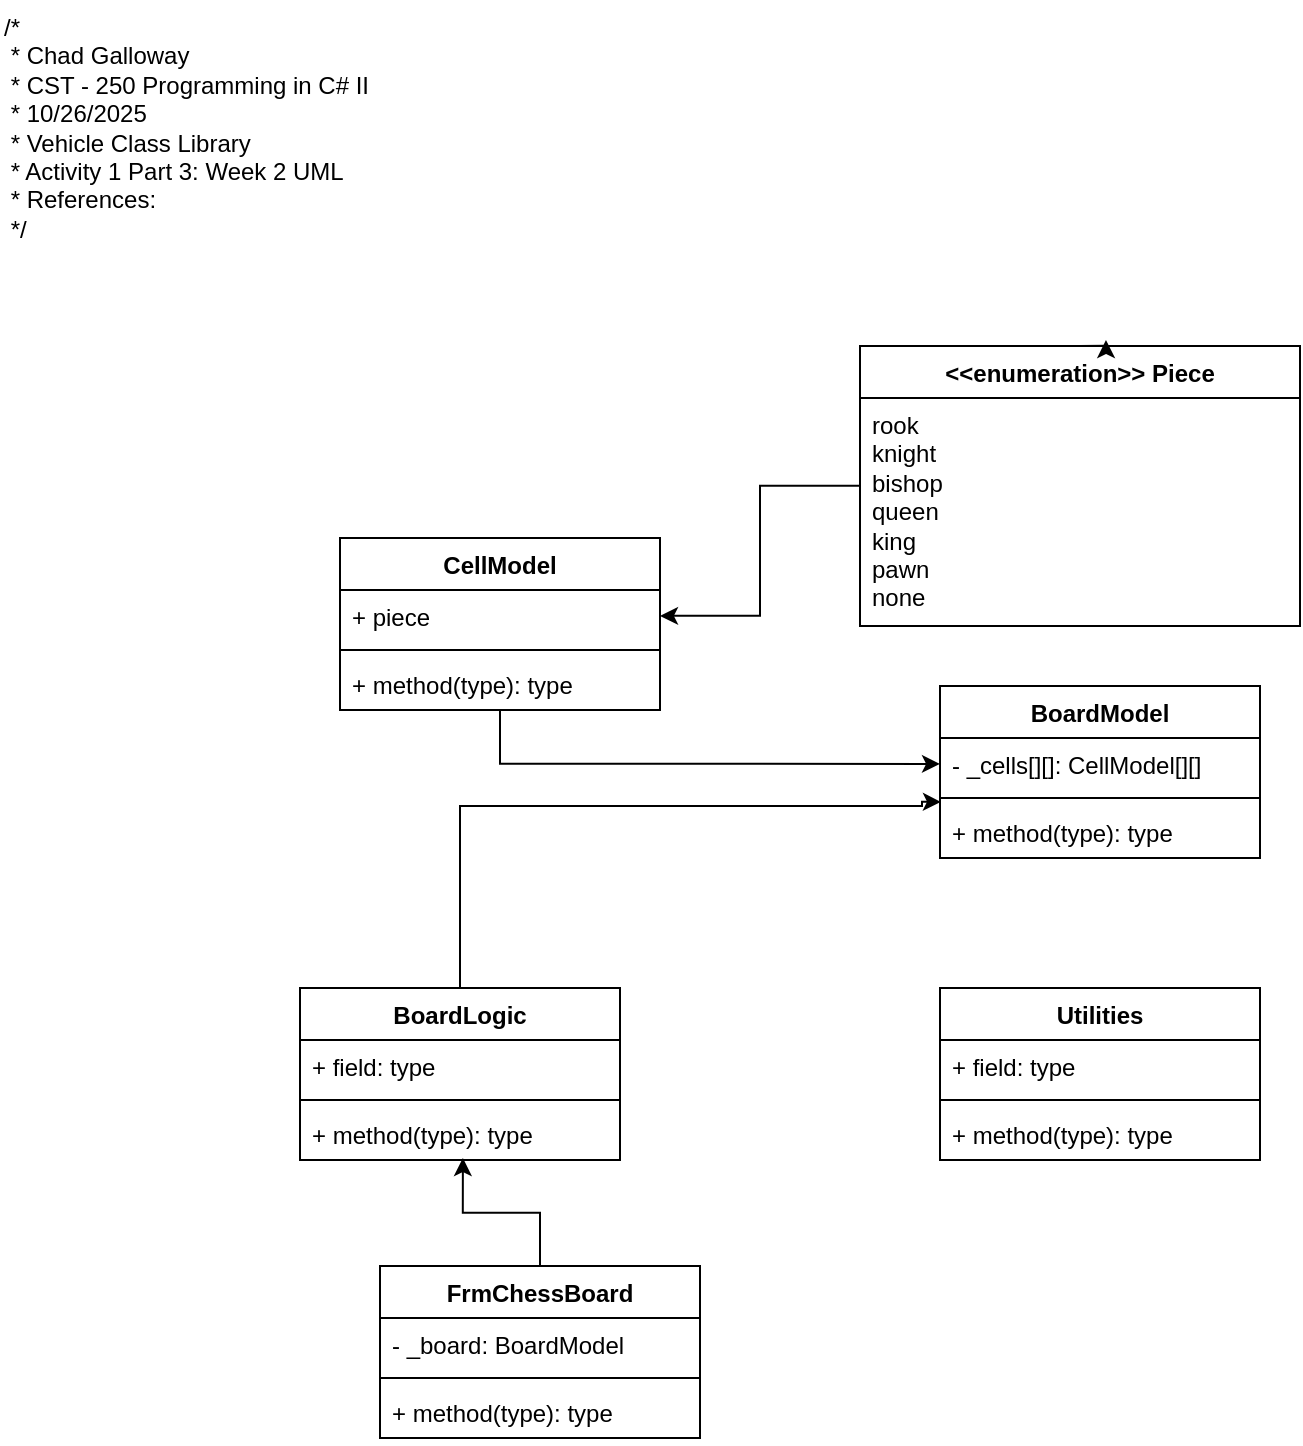 <mxfile version="28.2.8">
  <diagram name="Page-1" id="tsHHCG1otfEHiUiGUumg">
    <mxGraphModel dx="1426" dy="743" grid="1" gridSize="10" guides="1" tooltips="1" connect="1" arrows="1" fold="1" page="1" pageScale="1" pageWidth="850" pageHeight="1100" math="0" shadow="0">
      <root>
        <mxCell id="0" />
        <mxCell id="1" parent="0" />
        <mxCell id="fw58HAAdcJAM5Pez11N_-26" style="edgeStyle=orthogonalEdgeStyle;rounded=0;orthogonalLoop=1;jettySize=auto;html=1;entryX=0;entryY=0.5;entryDx=0;entryDy=0;" edge="1" parent="1" source="fw58HAAdcJAM5Pez11N_-1" target="fw58HAAdcJAM5Pez11N_-6">
          <mxGeometry relative="1" as="geometry" />
        </mxCell>
        <mxCell id="fw58HAAdcJAM5Pez11N_-1" value="CellModel" style="swimlane;fontStyle=1;align=center;verticalAlign=top;childLayout=stackLayout;horizontal=1;startSize=26;horizontalStack=0;resizeParent=1;resizeParentMax=0;resizeLast=0;collapsible=1;marginBottom=0;whiteSpace=wrap;html=1;" vertex="1" parent="1">
          <mxGeometry x="220" y="348.94" width="160" height="86" as="geometry" />
        </mxCell>
        <mxCell id="fw58HAAdcJAM5Pez11N_-2" value="+ piece" style="text;strokeColor=none;fillColor=none;align=left;verticalAlign=top;spacingLeft=4;spacingRight=4;overflow=hidden;rotatable=0;points=[[0,0.5],[1,0.5]];portConstraint=eastwest;whiteSpace=wrap;html=1;" vertex="1" parent="fw58HAAdcJAM5Pez11N_-1">
          <mxGeometry y="26" width="160" height="26" as="geometry" />
        </mxCell>
        <mxCell id="fw58HAAdcJAM5Pez11N_-3" value="" style="line;strokeWidth=1;fillColor=none;align=left;verticalAlign=middle;spacingTop=-1;spacingLeft=3;spacingRight=3;rotatable=0;labelPosition=right;points=[];portConstraint=eastwest;strokeColor=inherit;" vertex="1" parent="fw58HAAdcJAM5Pez11N_-1">
          <mxGeometry y="52" width="160" height="8" as="geometry" />
        </mxCell>
        <mxCell id="fw58HAAdcJAM5Pez11N_-4" value="+ method(type): type" style="text;strokeColor=none;fillColor=none;align=left;verticalAlign=top;spacingLeft=4;spacingRight=4;overflow=hidden;rotatable=0;points=[[0,0.5],[1,0.5]];portConstraint=eastwest;whiteSpace=wrap;html=1;" vertex="1" parent="fw58HAAdcJAM5Pez11N_-1">
          <mxGeometry y="60" width="160" height="26" as="geometry" />
        </mxCell>
        <mxCell id="fw58HAAdcJAM5Pez11N_-5" value="BoardModel" style="swimlane;fontStyle=1;align=center;verticalAlign=top;childLayout=stackLayout;horizontal=1;startSize=26;horizontalStack=0;resizeParent=1;resizeParentMax=0;resizeLast=0;collapsible=1;marginBottom=0;whiteSpace=wrap;html=1;" vertex="1" parent="1">
          <mxGeometry x="520" y="422.94" width="160" height="86" as="geometry" />
        </mxCell>
        <mxCell id="fw58HAAdcJAM5Pez11N_-6" value="- _cells[][]: CellModel[][]" style="text;strokeColor=none;fillColor=none;align=left;verticalAlign=top;spacingLeft=4;spacingRight=4;overflow=hidden;rotatable=0;points=[[0,0.5],[1,0.5]];portConstraint=eastwest;whiteSpace=wrap;html=1;" vertex="1" parent="fw58HAAdcJAM5Pez11N_-5">
          <mxGeometry y="26" width="160" height="26" as="geometry" />
        </mxCell>
        <mxCell id="fw58HAAdcJAM5Pez11N_-7" value="" style="line;strokeWidth=1;fillColor=none;align=left;verticalAlign=middle;spacingTop=-1;spacingLeft=3;spacingRight=3;rotatable=0;labelPosition=right;points=[];portConstraint=eastwest;strokeColor=inherit;" vertex="1" parent="fw58HAAdcJAM5Pez11N_-5">
          <mxGeometry y="52" width="160" height="8" as="geometry" />
        </mxCell>
        <mxCell id="fw58HAAdcJAM5Pez11N_-8" value="+ method(type): type" style="text;strokeColor=none;fillColor=none;align=left;verticalAlign=top;spacingLeft=4;spacingRight=4;overflow=hidden;rotatable=0;points=[[0,0.5],[1,0.5]];portConstraint=eastwest;whiteSpace=wrap;html=1;" vertex="1" parent="fw58HAAdcJAM5Pez11N_-5">
          <mxGeometry y="60" width="160" height="26" as="geometry" />
        </mxCell>
        <mxCell id="fw58HAAdcJAM5Pez11N_-9" value="BoardLogic" style="swimlane;fontStyle=1;align=center;verticalAlign=top;childLayout=stackLayout;horizontal=1;startSize=26;horizontalStack=0;resizeParent=1;resizeParentMax=0;resizeLast=0;collapsible=1;marginBottom=0;whiteSpace=wrap;html=1;" vertex="1" parent="1">
          <mxGeometry x="200" y="573.94" width="160" height="86" as="geometry" />
        </mxCell>
        <mxCell id="fw58HAAdcJAM5Pez11N_-10" value="+ field: type" style="text;strokeColor=none;fillColor=none;align=left;verticalAlign=top;spacingLeft=4;spacingRight=4;overflow=hidden;rotatable=0;points=[[0,0.5],[1,0.5]];portConstraint=eastwest;whiteSpace=wrap;html=1;" vertex="1" parent="fw58HAAdcJAM5Pez11N_-9">
          <mxGeometry y="26" width="160" height="26" as="geometry" />
        </mxCell>
        <mxCell id="fw58HAAdcJAM5Pez11N_-11" value="" style="line;strokeWidth=1;fillColor=none;align=left;verticalAlign=middle;spacingTop=-1;spacingLeft=3;spacingRight=3;rotatable=0;labelPosition=right;points=[];portConstraint=eastwest;strokeColor=inherit;" vertex="1" parent="fw58HAAdcJAM5Pez11N_-9">
          <mxGeometry y="52" width="160" height="8" as="geometry" />
        </mxCell>
        <mxCell id="fw58HAAdcJAM5Pez11N_-12" value="+ method(type): type" style="text;strokeColor=none;fillColor=none;align=left;verticalAlign=top;spacingLeft=4;spacingRight=4;overflow=hidden;rotatable=0;points=[[0,0.5],[1,0.5]];portConstraint=eastwest;whiteSpace=wrap;html=1;" vertex="1" parent="fw58HAAdcJAM5Pez11N_-9">
          <mxGeometry y="60" width="160" height="26" as="geometry" />
        </mxCell>
        <mxCell id="fw58HAAdcJAM5Pez11N_-13" value="Utilities" style="swimlane;fontStyle=1;align=center;verticalAlign=top;childLayout=stackLayout;horizontal=1;startSize=26;horizontalStack=0;resizeParent=1;resizeParentMax=0;resizeLast=0;collapsible=1;marginBottom=0;whiteSpace=wrap;html=1;" vertex="1" parent="1">
          <mxGeometry x="520" y="573.94" width="160" height="86" as="geometry" />
        </mxCell>
        <mxCell id="fw58HAAdcJAM5Pez11N_-14" value="+ field: type" style="text;strokeColor=none;fillColor=none;align=left;verticalAlign=top;spacingLeft=4;spacingRight=4;overflow=hidden;rotatable=0;points=[[0,0.5],[1,0.5]];portConstraint=eastwest;whiteSpace=wrap;html=1;" vertex="1" parent="fw58HAAdcJAM5Pez11N_-13">
          <mxGeometry y="26" width="160" height="26" as="geometry" />
        </mxCell>
        <mxCell id="fw58HAAdcJAM5Pez11N_-15" value="" style="line;strokeWidth=1;fillColor=none;align=left;verticalAlign=middle;spacingTop=-1;spacingLeft=3;spacingRight=3;rotatable=0;labelPosition=right;points=[];portConstraint=eastwest;strokeColor=inherit;" vertex="1" parent="fw58HAAdcJAM5Pez11N_-13">
          <mxGeometry y="52" width="160" height="8" as="geometry" />
        </mxCell>
        <mxCell id="fw58HAAdcJAM5Pez11N_-16" value="+ method(type): type" style="text;strokeColor=none;fillColor=none;align=left;verticalAlign=top;spacingLeft=4;spacingRight=4;overflow=hidden;rotatable=0;points=[[0,0.5],[1,0.5]];portConstraint=eastwest;whiteSpace=wrap;html=1;" vertex="1" parent="fw58HAAdcJAM5Pez11N_-13">
          <mxGeometry y="60" width="160" height="26" as="geometry" />
        </mxCell>
        <mxCell id="fw58HAAdcJAM5Pez11N_-17" value="FrmChessBoard" style="swimlane;fontStyle=1;align=center;verticalAlign=top;childLayout=stackLayout;horizontal=1;startSize=26;horizontalStack=0;resizeParent=1;resizeParentMax=0;resizeLast=0;collapsible=1;marginBottom=0;whiteSpace=wrap;html=1;" vertex="1" parent="1">
          <mxGeometry x="240" y="712.94" width="160" height="86" as="geometry" />
        </mxCell>
        <mxCell id="fw58HAAdcJAM5Pez11N_-18" value="- _board: BoardModel" style="text;strokeColor=none;fillColor=none;align=left;verticalAlign=top;spacingLeft=4;spacingRight=4;overflow=hidden;rotatable=0;points=[[0,0.5],[1,0.5]];portConstraint=eastwest;whiteSpace=wrap;html=1;" vertex="1" parent="fw58HAAdcJAM5Pez11N_-17">
          <mxGeometry y="26" width="160" height="26" as="geometry" />
        </mxCell>
        <mxCell id="fw58HAAdcJAM5Pez11N_-19" value="" style="line;strokeWidth=1;fillColor=none;align=left;verticalAlign=middle;spacingTop=-1;spacingLeft=3;spacingRight=3;rotatable=0;labelPosition=right;points=[];portConstraint=eastwest;strokeColor=inherit;" vertex="1" parent="fw58HAAdcJAM5Pez11N_-17">
          <mxGeometry y="52" width="160" height="8" as="geometry" />
        </mxCell>
        <mxCell id="fw58HAAdcJAM5Pez11N_-20" value="+ method(type): type" style="text;strokeColor=none;fillColor=none;align=left;verticalAlign=top;spacingLeft=4;spacingRight=4;overflow=hidden;rotatable=0;points=[[0,0.5],[1,0.5]];portConstraint=eastwest;whiteSpace=wrap;html=1;" vertex="1" parent="fw58HAAdcJAM5Pez11N_-17">
          <mxGeometry y="60" width="160" height="26" as="geometry" />
        </mxCell>
        <mxCell id="fw58HAAdcJAM5Pez11N_-28" style="edgeStyle=orthogonalEdgeStyle;rounded=0;orthogonalLoop=1;jettySize=auto;html=1;entryX=1;entryY=0.5;entryDx=0;entryDy=0;" edge="1" parent="1" source="fw58HAAdcJAM5Pez11N_-21" target="fw58HAAdcJAM5Pez11N_-2">
          <mxGeometry relative="1" as="geometry" />
        </mxCell>
        <mxCell id="fw58HAAdcJAM5Pez11N_-21" value="&lt;div&gt;&amp;lt;&amp;lt;enumeration&amp;gt;&amp;gt;&amp;nbsp;&lt;span style=&quot;background-color: transparent; color: light-dark(rgb(0, 0, 0), rgb(255, 255, 255));&quot;&gt;Piece&lt;/span&gt;&lt;/div&gt;" style="swimlane;fontStyle=1;align=center;verticalAlign=top;childLayout=stackLayout;horizontal=1;startSize=26;horizontalStack=0;resizeParent=1;resizeParentMax=0;resizeLast=0;collapsible=1;marginBottom=0;whiteSpace=wrap;html=1;" vertex="1" parent="1">
          <mxGeometry x="480" y="252.94" width="220" height="140" as="geometry" />
        </mxCell>
        <mxCell id="fw58HAAdcJAM5Pez11N_-22" value="rook&lt;div&gt;knight&lt;/div&gt;&lt;div&gt;bishop&lt;/div&gt;&lt;div&gt;queen&lt;/div&gt;&lt;div&gt;king&lt;/div&gt;&lt;div&gt;pawn&lt;/div&gt;&lt;div&gt;none&lt;/div&gt;" style="text;strokeColor=none;fillColor=none;align=left;verticalAlign=top;spacingLeft=4;spacingRight=4;overflow=hidden;rotatable=0;points=[[0,0.5],[1,0.5]];portConstraint=eastwest;whiteSpace=wrap;html=1;" vertex="1" parent="fw58HAAdcJAM5Pez11N_-21">
          <mxGeometry y="26" width="220" height="114" as="geometry" />
        </mxCell>
        <mxCell id="fw58HAAdcJAM5Pez11N_-25" style="edgeStyle=orthogonalEdgeStyle;rounded=0;orthogonalLoop=1;jettySize=auto;html=1;exitX=0.5;exitY=0;exitDx=0;exitDy=0;entryX=0.559;entryY=-0.021;entryDx=0;entryDy=0;entryPerimeter=0;" edge="1" parent="1" source="fw58HAAdcJAM5Pez11N_-21" target="fw58HAAdcJAM5Pez11N_-21">
          <mxGeometry relative="1" as="geometry" />
        </mxCell>
        <mxCell id="fw58HAAdcJAM5Pez11N_-27" style="edgeStyle=orthogonalEdgeStyle;rounded=0;orthogonalLoop=1;jettySize=auto;html=1;exitX=0.5;exitY=0;exitDx=0;exitDy=0;entryX=0.003;entryY=-0.077;entryDx=0;entryDy=0;entryPerimeter=0;" edge="1" parent="1" source="fw58HAAdcJAM5Pez11N_-9" target="fw58HAAdcJAM5Pez11N_-8">
          <mxGeometry relative="1" as="geometry">
            <Array as="points">
              <mxPoint x="280" y="482.94" />
              <mxPoint x="511" y="482.94" />
            </Array>
          </mxGeometry>
        </mxCell>
        <mxCell id="fw58HAAdcJAM5Pez11N_-29" style="edgeStyle=orthogonalEdgeStyle;rounded=0;orthogonalLoop=1;jettySize=auto;html=1;exitX=0.5;exitY=0;exitDx=0;exitDy=0;entryX=0.509;entryY=0.964;entryDx=0;entryDy=0;entryPerimeter=0;" edge="1" parent="1" source="fw58HAAdcJAM5Pez11N_-17" target="fw58HAAdcJAM5Pez11N_-12">
          <mxGeometry relative="1" as="geometry" />
        </mxCell>
        <mxCell id="fw58HAAdcJAM5Pez11N_-30" value="/*&#xa; * Chad Galloway&#xa; * CST - 250 Programming in C# II&#xa; * 10/26/2025&#xa; * Vehicle Class Library&#xa; * Activity 1 Part 3: Week 2 UML&#xa; * References:&#xa; */" style="text;whiteSpace=wrap;" vertex="1" parent="1">
          <mxGeometry x="50" y="80" width="220" height="140" as="geometry" />
        </mxCell>
      </root>
    </mxGraphModel>
  </diagram>
</mxfile>
